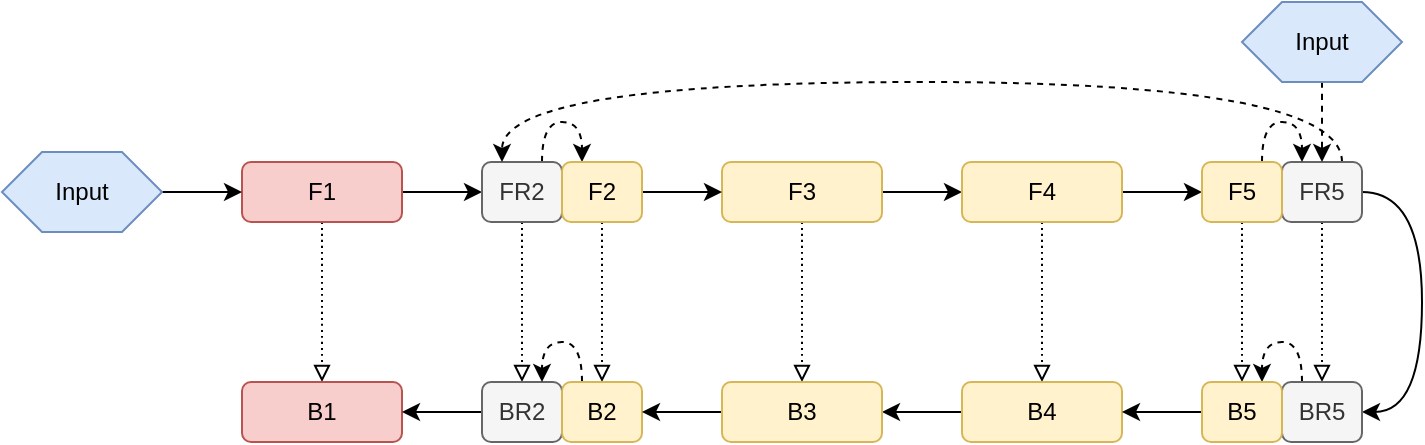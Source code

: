 <mxfile version="20.2.8" type="github"><diagram id="5Q9INnKn81z7STsdrhi8" name="第 1 页"><mxGraphModel dx="1038" dy="482" grid="1" gridSize="10" guides="1" tooltips="1" connect="1" arrows="1" fold="1" page="1" pageScale="1" pageWidth="2000" pageHeight="1169" math="0" shadow="0"><root><mxCell id="0"/><mxCell id="1" parent="0"/><mxCell id="-gOKCJ8Xob2ZJ9NSNxOn-1" style="edgeStyle=orthogonalEdgeStyle;rounded=0;orthogonalLoop=1;jettySize=auto;html=1;exitX=1;exitY=0.5;exitDx=0;exitDy=0;entryX=0;entryY=0.5;entryDx=0;entryDy=0;fillColor=#fff2cc;strokeColor=#000000;" parent="1" source="-gOKCJ8Xob2ZJ9NSNxOn-2" target="-gOKCJ8Xob2ZJ9NSNxOn-7" edge="1"><mxGeometry relative="1" as="geometry"/></mxCell><mxCell id="-gOKCJ8Xob2ZJ9NSNxOn-93" style="edgeStyle=orthogonalEdgeStyle;curved=1;sketch=0;orthogonalLoop=1;jettySize=auto;html=1;exitX=0.5;exitY=1;exitDx=0;exitDy=0;shadow=0;endArrow=block;endFill=0;strokeWidth=1;dashed=1;dashPattern=1 2;" parent="1" source="-gOKCJ8Xob2ZJ9NSNxOn-2" target="-gOKCJ8Xob2ZJ9NSNxOn-66" edge="1"><mxGeometry relative="1" as="geometry"/></mxCell><mxCell id="-gOKCJ8Xob2ZJ9NSNxOn-2" value="F1" style="rounded=1;whiteSpace=wrap;html=1;shadow=0;sketch=0;glass=0;fillColor=#f8cecc;strokeColor=#b85450;" parent="1" vertex="1"><mxGeometry x="320" y="170" width="80" height="30" as="geometry"/></mxCell><mxCell id="-gOKCJ8Xob2ZJ9NSNxOn-3" style="edgeStyle=orthogonalEdgeStyle;rounded=0;orthogonalLoop=1;jettySize=auto;html=1;exitX=1;exitY=0.5;exitDx=0;exitDy=0;entryX=0;entryY=0.5;entryDx=0;entryDy=0;" parent="1" source="-gOKCJ8Xob2ZJ9NSNxOn-5" target="-gOKCJ8Xob2ZJ9NSNxOn-2" edge="1"><mxGeometry relative="1" as="geometry"/></mxCell><mxCell id="-gOKCJ8Xob2ZJ9NSNxOn-5" value="Input" style="shape=hexagon;perimeter=hexagonPerimeter2;whiteSpace=wrap;html=1;fixedSize=1;fillColor=#dae8fc;strokeColor=#6c8ebf;" parent="1" vertex="1"><mxGeometry x="200" y="165" width="80" height="40" as="geometry"/></mxCell><mxCell id="-gOKCJ8Xob2ZJ9NSNxOn-62" style="edgeStyle=orthogonalEdgeStyle;curved=1;sketch=0;orthogonalLoop=1;jettySize=auto;html=1;exitX=0.75;exitY=0;exitDx=0;exitDy=0;entryX=0.25;entryY=0;entryDx=0;entryDy=0;shadow=0;dashed=1;strokeColor=#000000;" parent="1" source="-gOKCJ8Xob2ZJ9NSNxOn-7" target="-gOKCJ8Xob2ZJ9NSNxOn-37" edge="1"><mxGeometry relative="1" as="geometry"><Array as="points"><mxPoint x="470" y="150"/><mxPoint x="490" y="150"/></Array></mxGeometry></mxCell><mxCell id="-gOKCJ8Xob2ZJ9NSNxOn-97" style="edgeStyle=orthogonalEdgeStyle;curved=1;sketch=0;orthogonalLoop=1;jettySize=auto;html=1;exitX=0.5;exitY=1;exitDx=0;exitDy=0;entryX=0.5;entryY=0;entryDx=0;entryDy=0;shadow=0;endArrow=block;endFill=0;strokeColor=#000000;strokeWidth=1;dashed=1;dashPattern=1 2;" parent="1" source="-gOKCJ8Xob2ZJ9NSNxOn-7" target="-gOKCJ8Xob2ZJ9NSNxOn-67" edge="1"><mxGeometry relative="1" as="geometry"/></mxCell><mxCell id="-gOKCJ8Xob2ZJ9NSNxOn-7" value="FR2" style="rounded=1;whiteSpace=wrap;html=1;shadow=0;sketch=0;glass=0;fillColor=#f5f5f5;strokeColor=#666666;gradientDirection=east;fontColor=#333333;" parent="1" vertex="1"><mxGeometry x="440" y="170" width="40" height="30" as="geometry"/></mxCell><mxCell id="-gOKCJ8Xob2ZJ9NSNxOn-100" style="edgeStyle=orthogonalEdgeStyle;curved=1;sketch=0;orthogonalLoop=1;jettySize=auto;html=1;exitX=0.5;exitY=1;exitDx=0;exitDy=0;entryX=0.5;entryY=0;entryDx=0;entryDy=0;shadow=0;endArrow=block;endFill=0;strokeColor=#000000;strokeWidth=1;dashed=1;dashPattern=1 2;" parent="1" source="-gOKCJ8Xob2ZJ9NSNxOn-8" target="-gOKCJ8Xob2ZJ9NSNxOn-69" edge="1"><mxGeometry relative="1" as="geometry"/></mxCell><mxCell id="USoCeS0oPAwzw0LSOEsq-5" style="edgeStyle=orthogonalEdgeStyle;rounded=0;orthogonalLoop=1;jettySize=auto;html=1;exitX=1;exitY=0.5;exitDx=0;exitDy=0;entryX=0;entryY=0.5;entryDx=0;entryDy=0;" edge="1" parent="1" source="-gOKCJ8Xob2ZJ9NSNxOn-8" target="-gOKCJ8Xob2ZJ9NSNxOn-28"><mxGeometry relative="1" as="geometry"/></mxCell><mxCell id="-gOKCJ8Xob2ZJ9NSNxOn-8" value="F3" style="rounded=1;whiteSpace=wrap;html=1;shadow=0;sketch=0;glass=0;fillColor=#fff2cc;strokeColor=#d6b656;" parent="1" vertex="1"><mxGeometry x="560" y="170" width="80" height="30" as="geometry"/></mxCell><mxCell id="-gOKCJ8Xob2ZJ9NSNxOn-102" style="edgeStyle=orthogonalEdgeStyle;curved=1;sketch=0;orthogonalLoop=1;jettySize=auto;html=1;exitX=0.5;exitY=1;exitDx=0;exitDy=0;entryX=0.5;entryY=0;entryDx=0;entryDy=0;shadow=0;endArrow=block;endFill=0;strokeColor=#000000;strokeWidth=1;dashed=1;dashPattern=1 2;" parent="1" source="-gOKCJ8Xob2ZJ9NSNxOn-27" target="-gOKCJ8Xob2ZJ9NSNxOn-64" edge="1"><mxGeometry relative="1" as="geometry"/></mxCell><mxCell id="USoCeS0oPAwzw0LSOEsq-9" style="edgeStyle=orthogonalEdgeStyle;rounded=0;orthogonalLoop=1;jettySize=auto;html=1;exitX=1;exitY=0.5;exitDx=0;exitDy=0;entryX=1;entryY=0.5;entryDx=0;entryDy=0;curved=1;" edge="1" parent="1" source="-gOKCJ8Xob2ZJ9NSNxOn-27" target="-gOKCJ8Xob2ZJ9NSNxOn-64"><mxGeometry relative="1" as="geometry"><Array as="points"><mxPoint x="910" y="185"/><mxPoint x="910" y="295"/></Array></mxGeometry></mxCell><mxCell id="USoCeS0oPAwzw0LSOEsq-14" style="edgeStyle=orthogonalEdgeStyle;curved=1;rounded=0;orthogonalLoop=1;jettySize=auto;html=1;exitX=0.75;exitY=0;exitDx=0;exitDy=0;entryX=0.25;entryY=0;entryDx=0;entryDy=0;dashed=1;" edge="1" parent="1" source="-gOKCJ8Xob2ZJ9NSNxOn-27" target="-gOKCJ8Xob2ZJ9NSNxOn-7"><mxGeometry relative="1" as="geometry"><Array as="points"><mxPoint x="870" y="130"/><mxPoint x="450" y="130"/></Array></mxGeometry></mxCell><mxCell id="-gOKCJ8Xob2ZJ9NSNxOn-27" value="FR5" style="rounded=1;whiteSpace=wrap;html=1;shadow=0;sketch=0;glass=0;fillColor=#f5f5f5;strokeColor=#666666;fontColor=#333333;" parent="1" vertex="1"><mxGeometry x="840" y="170" width="40" height="30" as="geometry"/></mxCell><mxCell id="-gOKCJ8Xob2ZJ9NSNxOn-103" style="edgeStyle=orthogonalEdgeStyle;curved=1;sketch=0;orthogonalLoop=1;jettySize=auto;html=1;exitX=0.5;exitY=1;exitDx=0;exitDy=0;entryX=0.5;entryY=0;entryDx=0;entryDy=0;shadow=0;endArrow=block;endFill=0;strokeColor=#000000;strokeWidth=1;dashed=1;dashPattern=1 2;" parent="1" source="-gOKCJ8Xob2ZJ9NSNxOn-28" target="-gOKCJ8Xob2ZJ9NSNxOn-63" edge="1"><mxGeometry relative="1" as="geometry"/></mxCell><mxCell id="USoCeS0oPAwzw0LSOEsq-7" style="edgeStyle=orthogonalEdgeStyle;rounded=0;orthogonalLoop=1;jettySize=auto;html=1;exitX=1;exitY=0.5;exitDx=0;exitDy=0;entryX=0;entryY=0.5;entryDx=0;entryDy=0;" edge="1" parent="1" source="-gOKCJ8Xob2ZJ9NSNxOn-28" target="-gOKCJ8Xob2ZJ9NSNxOn-42"><mxGeometry relative="1" as="geometry"/></mxCell><mxCell id="-gOKCJ8Xob2ZJ9NSNxOn-28" value="F4" style="rounded=1;whiteSpace=wrap;html=1;shadow=0;sketch=0;glass=0;fillColor=#fff2cc;strokeColor=#d6b656;" parent="1" vertex="1"><mxGeometry x="680" y="170" width="80" height="30" as="geometry"/></mxCell><mxCell id="-gOKCJ8Xob2ZJ9NSNxOn-99" style="edgeStyle=orthogonalEdgeStyle;curved=1;sketch=0;orthogonalLoop=1;jettySize=auto;html=1;exitX=0.5;exitY=1;exitDx=0;exitDy=0;entryX=0.5;entryY=0;entryDx=0;entryDy=0;shadow=0;endArrow=block;endFill=0;strokeColor=#000000;strokeWidth=1;dashed=1;dashPattern=1 2;" parent="1" source="-gOKCJ8Xob2ZJ9NSNxOn-37" target="-gOKCJ8Xob2ZJ9NSNxOn-68" edge="1"><mxGeometry relative="1" as="geometry"/></mxCell><mxCell id="USoCeS0oPAwzw0LSOEsq-2" style="edgeStyle=orthogonalEdgeStyle;rounded=0;orthogonalLoop=1;jettySize=auto;html=1;exitX=1;exitY=0.5;exitDx=0;exitDy=0;" edge="1" parent="1" source="-gOKCJ8Xob2ZJ9NSNxOn-37" target="-gOKCJ8Xob2ZJ9NSNxOn-8"><mxGeometry relative="1" as="geometry"/></mxCell><mxCell id="-gOKCJ8Xob2ZJ9NSNxOn-37" value="F2" style="rounded=1;whiteSpace=wrap;html=1;shadow=0;sketch=0;glass=0;fillColor=#fff2cc;strokeColor=#d6b656;gradientDirection=east;" parent="1" vertex="1"><mxGeometry x="480" y="170" width="40" height="30" as="geometry"/></mxCell><mxCell id="-gOKCJ8Xob2ZJ9NSNxOn-60" style="edgeStyle=orthogonalEdgeStyle;curved=1;sketch=0;orthogonalLoop=1;jettySize=auto;html=1;exitX=0.75;exitY=0;exitDx=0;exitDy=0;entryX=0.25;entryY=0;entryDx=0;entryDy=0;shadow=0;dashed=1;strokeColor=#000000;" parent="1" source="-gOKCJ8Xob2ZJ9NSNxOn-42" target="-gOKCJ8Xob2ZJ9NSNxOn-27" edge="1"><mxGeometry relative="1" as="geometry"><Array as="points"><mxPoint x="830" y="150"/><mxPoint x="850" y="150"/></Array></mxGeometry></mxCell><mxCell id="-gOKCJ8Xob2ZJ9NSNxOn-101" style="edgeStyle=orthogonalEdgeStyle;curved=1;sketch=0;orthogonalLoop=1;jettySize=auto;html=1;exitX=0.5;exitY=1;exitDx=0;exitDy=0;entryX=0.5;entryY=0;entryDx=0;entryDy=0;shadow=0;endArrow=block;endFill=0;strokeColor=#000000;strokeWidth=1;dashed=1;dashPattern=1 2;" parent="1" source="-gOKCJ8Xob2ZJ9NSNxOn-42" target="-gOKCJ8Xob2ZJ9NSNxOn-65" edge="1"><mxGeometry relative="1" as="geometry"/></mxCell><mxCell id="-gOKCJ8Xob2ZJ9NSNxOn-42" value="F5" style="rounded=1;whiteSpace=wrap;html=1;shadow=0;sketch=0;glass=0;fillColor=#fff2cc;strokeColor=#d6b656;gradientDirection=east;" parent="1" vertex="1"><mxGeometry x="800" y="170" width="40" height="30" as="geometry"/></mxCell><mxCell id="USoCeS0oPAwzw0LSOEsq-6" style="edgeStyle=orthogonalEdgeStyle;rounded=0;orthogonalLoop=1;jettySize=auto;html=1;exitX=0;exitY=0.5;exitDx=0;exitDy=0;" edge="1" parent="1" source="-gOKCJ8Xob2ZJ9NSNxOn-63" target="-gOKCJ8Xob2ZJ9NSNxOn-69"><mxGeometry relative="1" as="geometry"/></mxCell><mxCell id="-gOKCJ8Xob2ZJ9NSNxOn-63" value="B4" style="rounded=1;whiteSpace=wrap;html=1;shadow=0;sketch=0;glass=0;fillColor=#fff2cc;strokeColor=#d6b656;" parent="1" vertex="1"><mxGeometry x="680" y="280" width="80" height="30" as="geometry"/></mxCell><mxCell id="-gOKCJ8Xob2ZJ9NSNxOn-74" style="edgeStyle=orthogonalEdgeStyle;curved=1;sketch=0;orthogonalLoop=1;jettySize=auto;html=1;exitX=0.25;exitY=0;exitDx=0;exitDy=0;entryX=0.75;entryY=0;entryDx=0;entryDy=0;shadow=0;strokeColor=#000000;dashed=1;" parent="1" source="-gOKCJ8Xob2ZJ9NSNxOn-64" target="-gOKCJ8Xob2ZJ9NSNxOn-65" edge="1"><mxGeometry relative="1" as="geometry"><Array as="points"><mxPoint x="850" y="260"/><mxPoint x="830" y="260"/></Array></mxGeometry></mxCell><mxCell id="-gOKCJ8Xob2ZJ9NSNxOn-64" value="BR5" style="rounded=1;whiteSpace=wrap;html=1;shadow=0;sketch=0;glass=0;fillColor=#f5f5f5;strokeColor=#666666;fontColor=#333333;" parent="1" vertex="1"><mxGeometry x="840" y="280" width="40" height="30" as="geometry"/></mxCell><mxCell id="USoCeS0oPAwzw0LSOEsq-8" style="edgeStyle=orthogonalEdgeStyle;rounded=0;orthogonalLoop=1;jettySize=auto;html=1;exitX=0;exitY=0.5;exitDx=0;exitDy=0;entryX=1;entryY=0.5;entryDx=0;entryDy=0;" edge="1" parent="1" source="-gOKCJ8Xob2ZJ9NSNxOn-65" target="-gOKCJ8Xob2ZJ9NSNxOn-63"><mxGeometry relative="1" as="geometry"/></mxCell><mxCell id="-gOKCJ8Xob2ZJ9NSNxOn-65" value="B5" style="rounded=1;whiteSpace=wrap;html=1;shadow=0;sketch=0;glass=0;fillColor=#fff2cc;strokeColor=#d6b656;gradientDirection=east;" parent="1" vertex="1"><mxGeometry x="800" y="280" width="40" height="30" as="geometry"/></mxCell><mxCell id="-gOKCJ8Xob2ZJ9NSNxOn-66" value="B1" style="rounded=1;whiteSpace=wrap;html=1;shadow=0;sketch=0;glass=0;fillColor=#f8cecc;strokeColor=#b85450;" parent="1" vertex="1"><mxGeometry x="320" y="280" width="80" height="30" as="geometry"/></mxCell><mxCell id="-gOKCJ8Xob2ZJ9NSNxOn-73" style="edgeStyle=orthogonalEdgeStyle;curved=1;sketch=0;orthogonalLoop=1;jettySize=auto;html=1;exitX=0;exitY=0.5;exitDx=0;exitDy=0;entryX=1;entryY=0.5;entryDx=0;entryDy=0;shadow=0;strokeColor=#000000;" parent="1" source="-gOKCJ8Xob2ZJ9NSNxOn-67" target="-gOKCJ8Xob2ZJ9NSNxOn-66" edge="1"><mxGeometry relative="1" as="geometry"/></mxCell><mxCell id="-gOKCJ8Xob2ZJ9NSNxOn-67" value="BR2" style="rounded=1;whiteSpace=wrap;html=1;shadow=0;sketch=0;glass=0;fillColor=#f5f5f5;strokeColor=#666666;gradientDirection=east;fontColor=#333333;" parent="1" vertex="1"><mxGeometry x="440" y="280" width="40" height="30" as="geometry"/></mxCell><mxCell id="-gOKCJ8Xob2ZJ9NSNxOn-76" style="edgeStyle=orthogonalEdgeStyle;curved=1;sketch=0;orthogonalLoop=1;jettySize=auto;html=1;exitX=0.25;exitY=0;exitDx=0;exitDy=0;entryX=0.75;entryY=0;entryDx=0;entryDy=0;shadow=0;dashed=1;strokeColor=#000000;" parent="1" source="-gOKCJ8Xob2ZJ9NSNxOn-68" target="-gOKCJ8Xob2ZJ9NSNxOn-67" edge="1"><mxGeometry relative="1" as="geometry"><Array as="points"><mxPoint x="490" y="260"/><mxPoint x="470" y="260"/></Array></mxGeometry></mxCell><mxCell id="-gOKCJ8Xob2ZJ9NSNxOn-68" value="B2" style="rounded=1;whiteSpace=wrap;html=1;shadow=0;sketch=0;glass=0;fillColor=#fff2cc;strokeColor=#d6b656;gradientDirection=east;" parent="1" vertex="1"><mxGeometry x="480" y="280" width="40" height="30" as="geometry"/></mxCell><mxCell id="USoCeS0oPAwzw0LSOEsq-4" style="edgeStyle=orthogonalEdgeStyle;rounded=0;orthogonalLoop=1;jettySize=auto;html=1;exitX=0;exitY=0.5;exitDx=0;exitDy=0;entryX=1;entryY=0.5;entryDx=0;entryDy=0;" edge="1" parent="1" source="-gOKCJ8Xob2ZJ9NSNxOn-69" target="-gOKCJ8Xob2ZJ9NSNxOn-68"><mxGeometry relative="1" as="geometry"/></mxCell><mxCell id="-gOKCJ8Xob2ZJ9NSNxOn-69" value="B3" style="rounded=1;whiteSpace=wrap;html=1;shadow=0;sketch=0;glass=0;fillColor=#fff2cc;strokeColor=#d6b656;" parent="1" vertex="1"><mxGeometry x="560" y="280" width="80" height="30" as="geometry"/></mxCell><mxCell id="USoCeS0oPAwzw0LSOEsq-12" style="edgeStyle=orthogonalEdgeStyle;curved=1;rounded=0;orthogonalLoop=1;jettySize=auto;html=1;exitX=0.5;exitY=1;exitDx=0;exitDy=0;entryX=0.5;entryY=0;entryDx=0;entryDy=0;dashed=1;" edge="1" parent="1" source="USoCeS0oPAwzw0LSOEsq-10" target="-gOKCJ8Xob2ZJ9NSNxOn-27"><mxGeometry relative="1" as="geometry"/></mxCell><mxCell id="USoCeS0oPAwzw0LSOEsq-10" value="Input" style="shape=hexagon;perimeter=hexagonPerimeter2;whiteSpace=wrap;html=1;fixedSize=1;fillColor=#dae8fc;strokeColor=#6c8ebf;" vertex="1" parent="1"><mxGeometry x="820" y="90" width="80" height="40" as="geometry"/></mxCell></root></mxGraphModel></diagram></mxfile>